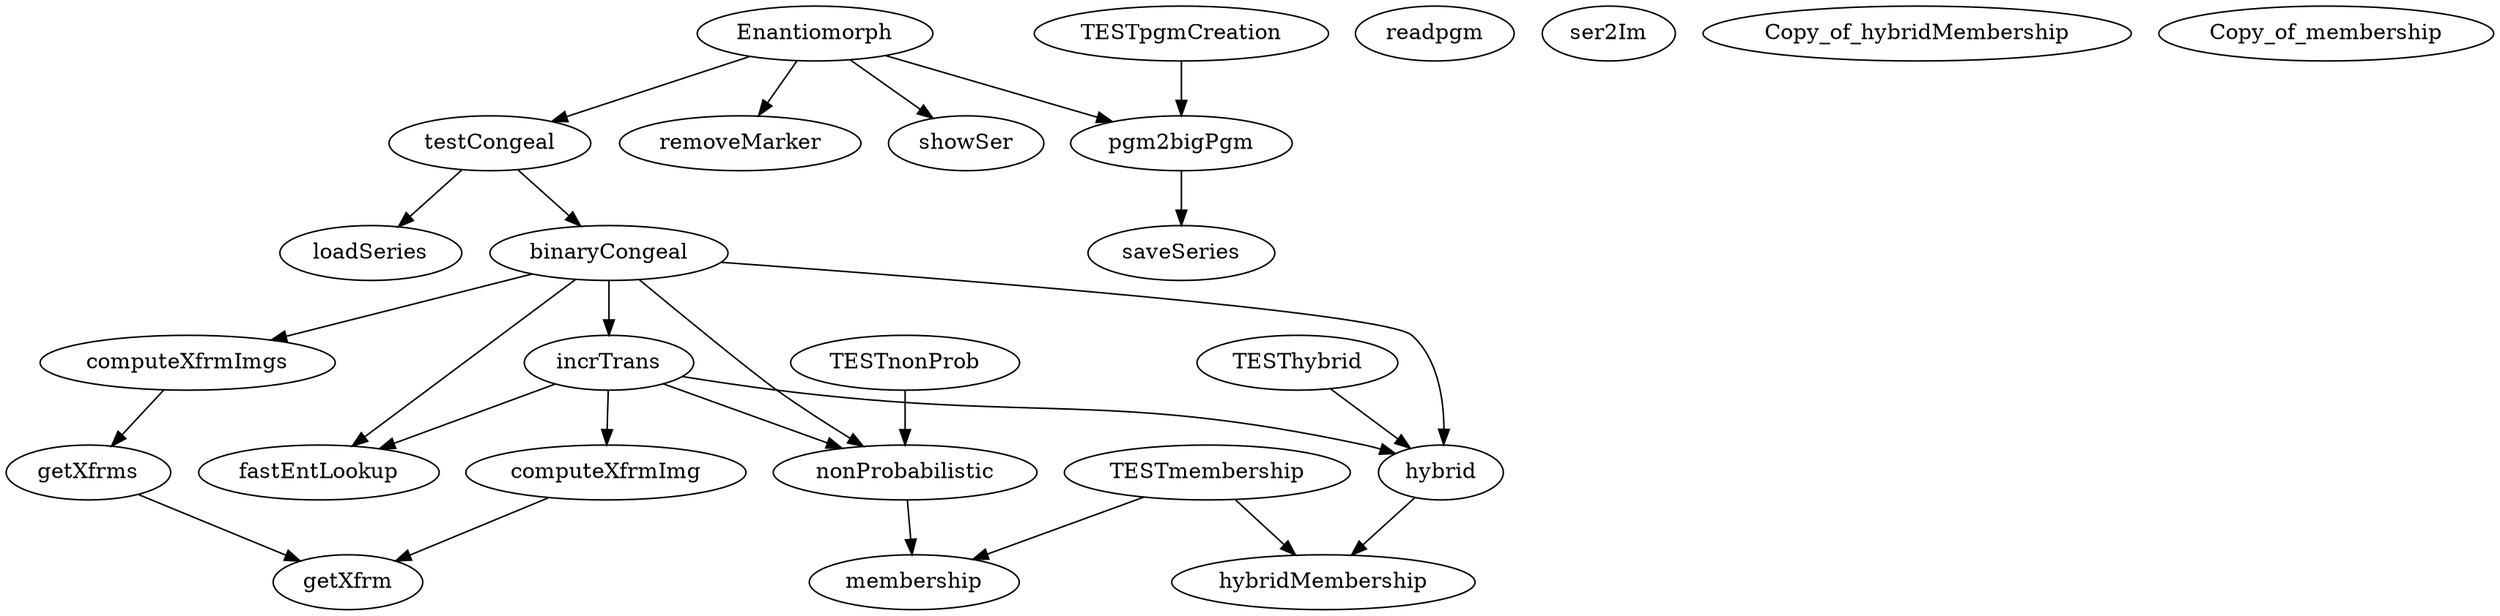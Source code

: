/* Created by mdot for Matlab */
digraph m2html {
  computeXfrmImg -> getXfrm;
  computeXfrmImgs -> getXfrms;
  getXfrms -> getXfrm;
  TESTnonProb -> nonProbabilistic;
  nonProbabilistic -> membership;
  Enantiomorph -> removeMarker;
  Enantiomorph -> pgm2bigPgm;
  Enantiomorph -> showSer;
  Enantiomorph -> testCongeal;
  TESThybrid -> hybrid;
  hybrid -> hybridMembership;
  TESTpgmCreation -> pgm2bigPgm;
  pgm2bigPgm -> saveSeries;
  TESTmembership -> hybridMembership;
  TESTmembership -> membership;
  binaryCongeal -> computeXfrmImgs;
  binaryCongeal -> fastEntLookup;
  binaryCongeal -> nonProbabilistic;
  binaryCongeal -> hybrid;
  binaryCongeal -> incrTrans;
  incrTrans -> computeXfrmImg;
  incrTrans -> fastEntLookup;
  incrTrans -> nonProbabilistic;
  incrTrans -> hybrid;
  testCongeal -> loadSeries;
  testCongeal -> binaryCongeal;

  computeXfrmImg [URL="Development/CONGEAL_SUPPORT/computeXfrmImg.html"];
  computeXfrmImgs [URL="Development/CONGEAL_SUPPORT/computeXfrmImgs.html"];
  fastEntLookup [URL="Development/CONGEAL_SUPPORT/fastEntLookup.html"];
  getXfrm [URL="Development/CONGEAL_SUPPORT/getXfrm.html"];
  getXfrms [URL="Development/CONGEAL_SUPPORT/getXfrms.html"];
  TESTnonProb [URL="Development/DE_LUCA_FUZZY/TESTnonProb.html"];
  nonProbabilistic [URL="Development/DE_LUCA_FUZZY/nonProbabilistic.html"];
  Enantiomorph [URL="Development/GUI/Enantiomorph.html"];
  removeMarker [URL="Development/GUI/removeMarker.html"];
  TESThybrid [URL="Development/HYBRID_ENTROPY/TESThybrid.html"];
  hybrid [URL="Development/HYBRID_ENTROPY/hybrid.html"];
  TESTpgmCreation [URL="Development/IO/TESTpgmCreation.html"];
  loadSeries [URL="Development/IO/loadSeries.html"];
  pgm2bigPgm [URL="Development/IO/pgm2bigPgm.html"];
  readpgm [URL="Development/IO/readpgm.html"];
  saveSeries [URL="Development/IO/saveSeries.html"];
  ser2Im [URL="Development/IO/ser2Im.html"];
  Copy_of_hybridMembership [URL="Development/MEMBERSHIP/Copy_of_hybridMembership.html"];
  Copy_of_membership [URL="Development/MEMBERSHIP/Copy_of_membership.html"];
  TESTmembership [URL="Development/MEMBERSHIP/TESTmembership.html"];
  hybridMembership [URL="Development/MEMBERSHIP/hybridMembership.html"];
  membership [URL="Development/MEMBERSHIP/membership.html"];
  showSer [URL="Development/UTILITY/showSer.html"];
  binaryCongeal [URL="Development/binaryCongeal.html"];
  incrTrans [URL="Development/incrTrans.html"];
  testCongeal [URL="Development/testCongeal.html"];
}